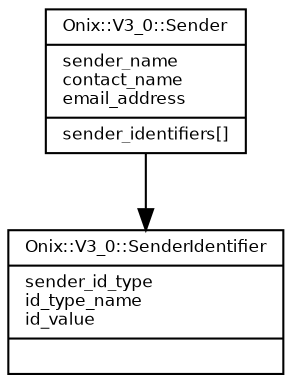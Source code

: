 digraph G {
  fontname = "Bitstream Vera Sans"
  fontsize = 8

  node [
    fontname = "Bitstream Vera Sans"
    fontsize = 8
    shape = "record"
  ]

  edge [
    fontname = "Bitstream Vera Sans"
    fontsize = 8
  ]

  Sender [
    label = "{Onix::V3_0::Sender\l|sender_name\lcontact_name\lemail_address\l|sender_identifiers[]\l}"
  ]

  Sender -> SenderIdentifier [arrowhead=normal]

  SenderIdentifier [
    label = "{Onix::V3_0::SenderIdentifier\l|sender_id_type\lid_type_name\lid_value\l|\l}"
  ]




}
